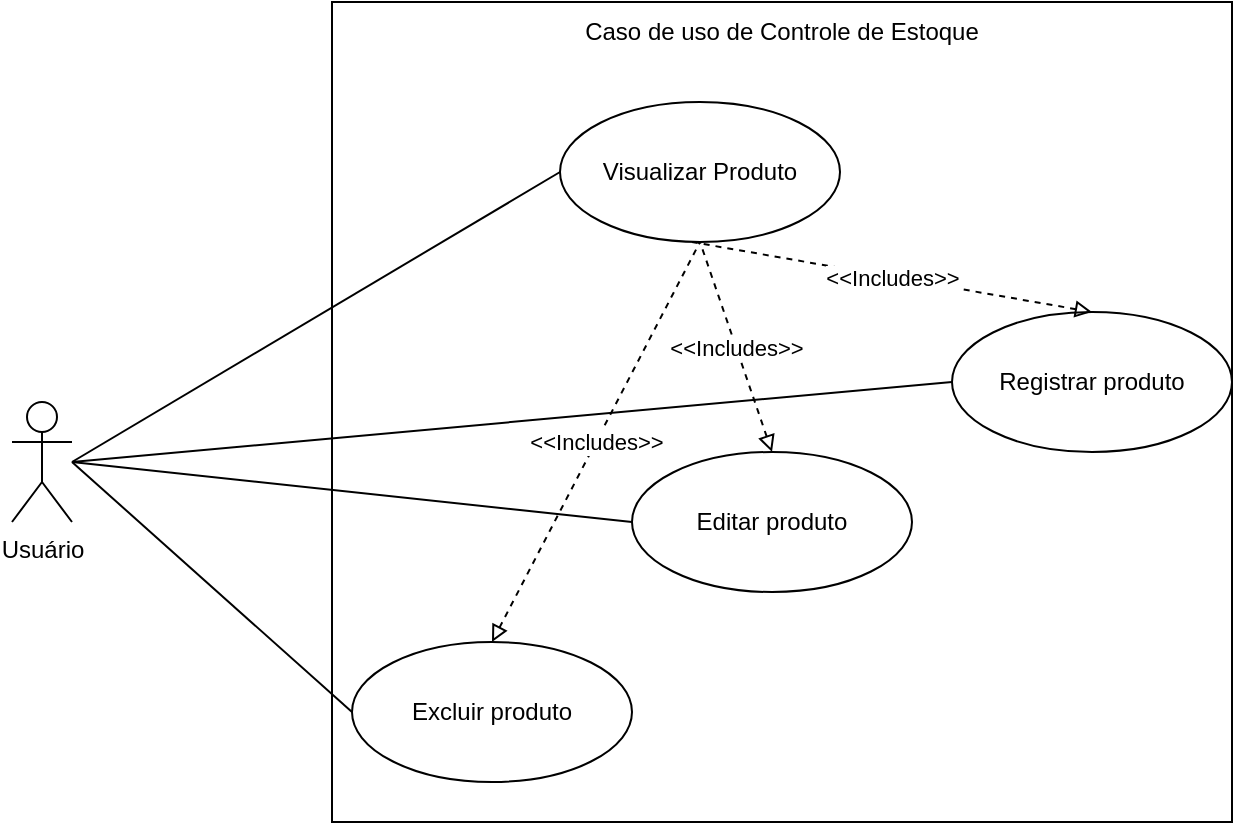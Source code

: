 <mxfile version="24.7.17">
  <diagram name="Página-1" id="XUZbAQxncrmcqRJg3wfU">
    <mxGraphModel dx="1434" dy="780" grid="1" gridSize="10" guides="1" tooltips="1" connect="1" arrows="1" fold="1" page="1" pageScale="1" pageWidth="827" pageHeight="1169" math="0" shadow="0">
      <root>
        <mxCell id="0" />
        <mxCell id="1" parent="0" />
        <mxCell id="9QgjM8Oi2G17gKGQZ7mR-1" value="Usuário" style="shape=umlActor;verticalLabelPosition=bottom;verticalAlign=top;html=1;outlineConnect=0;" vertex="1" parent="1">
          <mxGeometry x="70" y="260" width="30" height="60" as="geometry" />
        </mxCell>
        <mxCell id="9QgjM8Oi2G17gKGQZ7mR-2" value="" style="rounded=0;whiteSpace=wrap;html=1;" vertex="1" parent="1">
          <mxGeometry x="230" y="60" width="450" height="410" as="geometry" />
        </mxCell>
        <mxCell id="9QgjM8Oi2G17gKGQZ7mR-3" value="Visualizar Produto" style="ellipse;whiteSpace=wrap;html=1;" vertex="1" parent="1">
          <mxGeometry x="344" y="110" width="140" height="70" as="geometry" />
        </mxCell>
        <mxCell id="9QgjM8Oi2G17gKGQZ7mR-4" value="Registrar produto" style="ellipse;whiteSpace=wrap;html=1;" vertex="1" parent="1">
          <mxGeometry x="540" y="215" width="140" height="70" as="geometry" />
        </mxCell>
        <mxCell id="9QgjM8Oi2G17gKGQZ7mR-5" value="Editar produto" style="ellipse;whiteSpace=wrap;html=1;" vertex="1" parent="1">
          <mxGeometry x="380" y="285" width="140" height="70" as="geometry" />
        </mxCell>
        <mxCell id="9QgjM8Oi2G17gKGQZ7mR-6" value="Excluir produto" style="ellipse;whiteSpace=wrap;html=1;" vertex="1" parent="1">
          <mxGeometry x="240" y="380" width="140" height="70" as="geometry" />
        </mxCell>
        <mxCell id="9QgjM8Oi2G17gKGQZ7mR-8" value="" style="endArrow=none;html=1;rounded=0;entryX=0;entryY=0.5;entryDx=0;entryDy=0;" edge="1" parent="1" target="9QgjM8Oi2G17gKGQZ7mR-3">
          <mxGeometry width="50" height="50" relative="1" as="geometry">
            <mxPoint x="100" y="290" as="sourcePoint" />
            <mxPoint x="150" y="240" as="targetPoint" />
          </mxGeometry>
        </mxCell>
        <mxCell id="9QgjM8Oi2G17gKGQZ7mR-9" value="" style="endArrow=none;html=1;rounded=0;entryX=0;entryY=0.5;entryDx=0;entryDy=0;" edge="1" parent="1" target="9QgjM8Oi2G17gKGQZ7mR-4">
          <mxGeometry width="50" height="50" relative="1" as="geometry">
            <mxPoint x="100" y="290" as="sourcePoint" />
            <mxPoint x="390" y="155" as="targetPoint" />
          </mxGeometry>
        </mxCell>
        <mxCell id="9QgjM8Oi2G17gKGQZ7mR-10" value="" style="endArrow=none;html=1;rounded=0;entryX=0;entryY=0.5;entryDx=0;entryDy=0;" edge="1" parent="1" target="9QgjM8Oi2G17gKGQZ7mR-5">
          <mxGeometry width="50" height="50" relative="1" as="geometry">
            <mxPoint x="100" y="290" as="sourcePoint" />
            <mxPoint x="400" y="165" as="targetPoint" />
          </mxGeometry>
        </mxCell>
        <mxCell id="9QgjM8Oi2G17gKGQZ7mR-11" value="" style="endArrow=none;html=1;rounded=0;entryX=0;entryY=0.5;entryDx=0;entryDy=0;" edge="1" parent="1" target="9QgjM8Oi2G17gKGQZ7mR-6">
          <mxGeometry width="50" height="50" relative="1" as="geometry">
            <mxPoint x="100" y="290" as="sourcePoint" />
            <mxPoint x="410" y="175" as="targetPoint" />
          </mxGeometry>
        </mxCell>
        <mxCell id="9QgjM8Oi2G17gKGQZ7mR-12" value="&amp;lt;&amp;lt;Includes&amp;gt;&amp;gt;" style="endArrow=none;dashed=1;html=1;rounded=0;exitX=0.5;exitY=0;exitDx=0;exitDy=0;endFill=0;startArrow=block;startFill=0;" edge="1" parent="1" source="9QgjM8Oi2G17gKGQZ7mR-6">
          <mxGeometry width="50" height="50" relative="1" as="geometry">
            <mxPoint x="364" y="230" as="sourcePoint" />
            <mxPoint x="414" y="180" as="targetPoint" />
          </mxGeometry>
        </mxCell>
        <mxCell id="9QgjM8Oi2G17gKGQZ7mR-14" value="&amp;lt;&amp;lt;Includes&amp;gt;&amp;gt;" style="endArrow=none;dashed=1;html=1;rounded=0;exitX=0.5;exitY=0;exitDx=0;exitDy=0;endFill=0;startArrow=block;startFill=0;entryX=0.5;entryY=1;entryDx=0;entryDy=0;" edge="1" parent="1" source="9QgjM8Oi2G17gKGQZ7mR-5" target="9QgjM8Oi2G17gKGQZ7mR-3">
          <mxGeometry width="50" height="50" relative="1" as="geometry">
            <mxPoint x="320" y="390" as="sourcePoint" />
            <mxPoint x="424" y="190" as="targetPoint" />
          </mxGeometry>
        </mxCell>
        <mxCell id="9QgjM8Oi2G17gKGQZ7mR-15" value="&amp;lt;&amp;lt;Includes&amp;gt;&amp;gt;" style="endArrow=none;dashed=1;html=1;rounded=0;exitX=0.5;exitY=0;exitDx=0;exitDy=0;endFill=0;startArrow=block;startFill=0;" edge="1" parent="1" source="9QgjM8Oi2G17gKGQZ7mR-4">
          <mxGeometry width="50" height="50" relative="1" as="geometry">
            <mxPoint x="330" y="400" as="sourcePoint" />
            <mxPoint x="410" y="180" as="targetPoint" />
          </mxGeometry>
        </mxCell>
        <mxCell id="9QgjM8Oi2G17gKGQZ7mR-16" value="Caso de uso de Controle de Estoque" style="text;html=1;align=center;verticalAlign=middle;whiteSpace=wrap;rounded=0;" vertex="1" parent="1">
          <mxGeometry x="342" y="60" width="226" height="30" as="geometry" />
        </mxCell>
      </root>
    </mxGraphModel>
  </diagram>
</mxfile>
